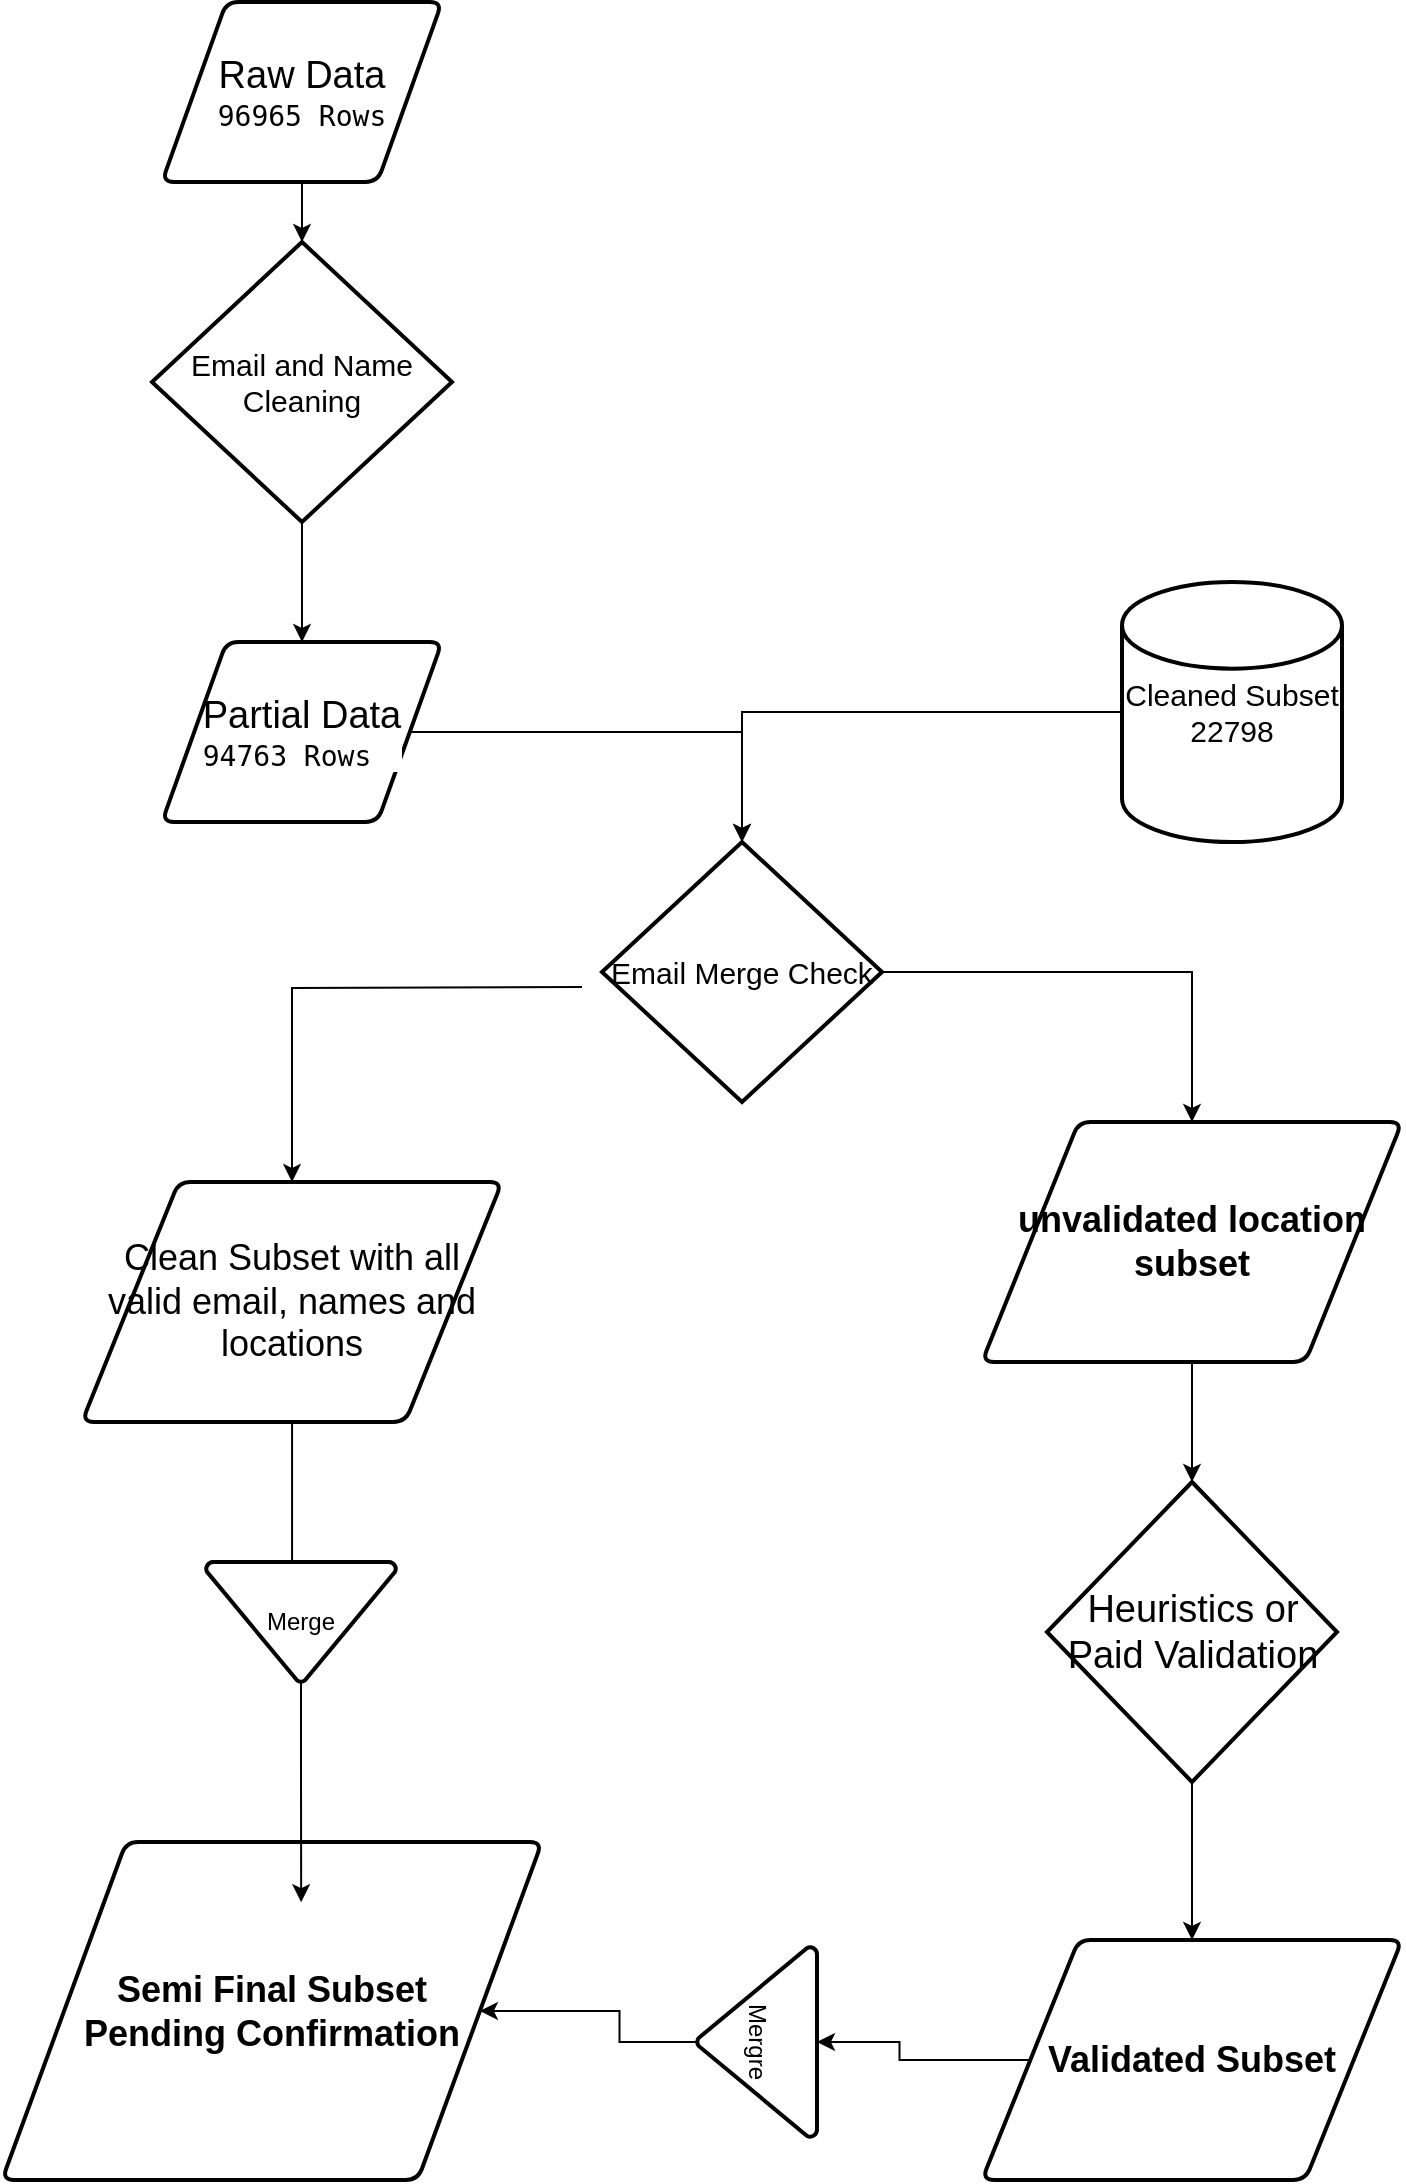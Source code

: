 <mxfile version="14.1.8" type="github">
  <diagram id="C5RBs43oDa-KdzZeNtuy" name="Page-1">
    <mxGraphModel dx="1240" dy="660" grid="1" gridSize="10" guides="1" tooltips="1" connect="1" arrows="1" fold="1" page="1" pageScale="1" pageWidth="827" pageHeight="1169" math="0" shadow="0">
      <root>
        <mxCell id="WIyWlLk6GJQsqaUBKTNV-0" />
        <mxCell id="WIyWlLk6GJQsqaUBKTNV-1" parent="WIyWlLk6GJQsqaUBKTNV-0" />
        <mxCell id="67E4_Yy3GTtAcWlrFMge-3" value="" style="edgeStyle=orthogonalEdgeStyle;rounded=0;orthogonalLoop=1;jettySize=auto;html=1;" edge="1" parent="WIyWlLk6GJQsqaUBKTNV-1" source="67E4_Yy3GTtAcWlrFMge-0" target="67E4_Yy3GTtAcWlrFMge-1">
          <mxGeometry relative="1" as="geometry" />
        </mxCell>
        <mxCell id="67E4_Yy3GTtAcWlrFMge-0" value="&lt;font style=&quot;font-size: 19px&quot;&gt;Raw Data&lt;/font&gt;&lt;br&gt;&lt;pre style=&quot;margin-top: 0px ; margin-bottom: 0px ; padding: 0px ; font-size: 14px ; border-radius: 0px ; line-height: inherit ; word-break: break-all ; overflow-wrap: break-word ; background-color: rgb(255 , 255 , 255) ; border: 0px ; vertical-align: baseline ; text-align: left&quot;&gt;96965 Rows&lt;/pre&gt;" style="shape=parallelogram;html=1;strokeWidth=2;perimeter=parallelogramPerimeter;whiteSpace=wrap;rounded=1;arcSize=12;size=0.23;" vertex="1" parent="WIyWlLk6GJQsqaUBKTNV-1">
          <mxGeometry x="110" y="80" width="140" height="90" as="geometry" />
        </mxCell>
        <mxCell id="67E4_Yy3GTtAcWlrFMge-6" value="" style="edgeStyle=orthogonalEdgeStyle;rounded=0;orthogonalLoop=1;jettySize=auto;html=1;" edge="1" parent="WIyWlLk6GJQsqaUBKTNV-1" source="67E4_Yy3GTtAcWlrFMge-1" target="67E4_Yy3GTtAcWlrFMge-5">
          <mxGeometry relative="1" as="geometry" />
        </mxCell>
        <mxCell id="67E4_Yy3GTtAcWlrFMge-1" value="&lt;font style=&quot;font-size: 15px&quot;&gt;Email and Name&lt;br&gt;Cleaning&lt;/font&gt;" style="strokeWidth=2;html=1;shape=mxgraph.flowchart.decision;whiteSpace=wrap;" vertex="1" parent="WIyWlLk6GJQsqaUBKTNV-1">
          <mxGeometry x="105" y="200" width="150" height="140" as="geometry" />
        </mxCell>
        <mxCell id="67E4_Yy3GTtAcWlrFMge-18" style="edgeStyle=orthogonalEdgeStyle;rounded=0;orthogonalLoop=1;jettySize=auto;html=1;" edge="1" parent="WIyWlLk6GJQsqaUBKTNV-1" source="67E4_Yy3GTtAcWlrFMge-5" target="67E4_Yy3GTtAcWlrFMge-15">
          <mxGeometry relative="1" as="geometry" />
        </mxCell>
        <mxCell id="67E4_Yy3GTtAcWlrFMge-5" value="&lt;font style=&quot;font-size: 19px&quot;&gt;Partial Data&lt;/font&gt;&lt;br&gt;&lt;pre style=&quot;margin-top: 0px ; margin-bottom: 0px ; padding: 0px ; font-size: 14px ; border-radius: 0px ; line-height: inherit ; word-break: break-all ; overflow-wrap: break-word ; background-color: rgb(255 , 255 , 255) ; border: 0px ; vertical-align: baseline ; text-align: left&quot;&gt;94763 Rows&lt;/pre&gt;" style="shape=parallelogram;html=1;strokeWidth=2;perimeter=parallelogramPerimeter;whiteSpace=wrap;rounded=1;arcSize=12;size=0.23;" vertex="1" parent="WIyWlLk6GJQsqaUBKTNV-1">
          <mxGeometry x="110" y="400" width="140" height="90" as="geometry" />
        </mxCell>
        <mxCell id="67E4_Yy3GTtAcWlrFMge-16" style="edgeStyle=orthogonalEdgeStyle;rounded=0;orthogonalLoop=1;jettySize=auto;html=1;entryX=0.5;entryY=0;entryDx=0;entryDy=0;entryPerimeter=0;" edge="1" parent="WIyWlLk6GJQsqaUBKTNV-1" source="67E4_Yy3GTtAcWlrFMge-7" target="67E4_Yy3GTtAcWlrFMge-15">
          <mxGeometry relative="1" as="geometry" />
        </mxCell>
        <mxCell id="67E4_Yy3GTtAcWlrFMge-7" value="&lt;font style=&quot;font-size: 15px&quot;&gt;Cleaned Subset&lt;br&gt;22798&lt;/font&gt;" style="strokeWidth=2;html=1;shape=mxgraph.flowchart.database;whiteSpace=wrap;" vertex="1" parent="WIyWlLk6GJQsqaUBKTNV-1">
          <mxGeometry x="590" y="370" width="110" height="130" as="geometry" />
        </mxCell>
        <mxCell id="67E4_Yy3GTtAcWlrFMge-14" style="edgeStyle=orthogonalEdgeStyle;rounded=0;orthogonalLoop=1;jettySize=auto;html=1;entryX=0.5;entryY=0;entryDx=0;entryDy=0;" edge="1" parent="WIyWlLk6GJQsqaUBKTNV-1" target="67E4_Yy3GTtAcWlrFMge-11">
          <mxGeometry relative="1" as="geometry">
            <mxPoint x="320" y="572.471" as="sourcePoint" />
          </mxGeometry>
        </mxCell>
        <mxCell id="67E4_Yy3GTtAcWlrFMge-34" style="edgeStyle=orthogonalEdgeStyle;rounded=0;orthogonalLoop=1;jettySize=auto;html=1;entryX=0.453;entryY=0.333;entryDx=0;entryDy=0;entryPerimeter=0;" edge="1" parent="WIyWlLk6GJQsqaUBKTNV-1" source="67E4_Yy3GTtAcWlrFMge-11" target="67E4_Yy3GTtAcWlrFMge-32">
          <mxGeometry relative="1" as="geometry" />
        </mxCell>
        <mxCell id="67E4_Yy3GTtAcWlrFMge-11" value="&lt;font style=&quot;font-size: 18px&quot;&gt;Clean Subset with all valid email, names and locations&lt;/font&gt;" style="shape=parallelogram;html=1;strokeWidth=2;perimeter=parallelogramPerimeter;whiteSpace=wrap;rounded=1;arcSize=12;size=0.23;" vertex="1" parent="WIyWlLk6GJQsqaUBKTNV-1">
          <mxGeometry x="70" y="670" width="210" height="120" as="geometry" />
        </mxCell>
        <mxCell id="67E4_Yy3GTtAcWlrFMge-20" style="edgeStyle=orthogonalEdgeStyle;rounded=0;orthogonalLoop=1;jettySize=auto;html=1;" edge="1" parent="WIyWlLk6GJQsqaUBKTNV-1" source="67E4_Yy3GTtAcWlrFMge-15" target="67E4_Yy3GTtAcWlrFMge-19">
          <mxGeometry relative="1" as="geometry" />
        </mxCell>
        <mxCell id="67E4_Yy3GTtAcWlrFMge-15" value="&lt;font style=&quot;font-size: 15px&quot;&gt;Email Merge Check&lt;/font&gt;" style="strokeWidth=2;html=1;shape=mxgraph.flowchart.decision;whiteSpace=wrap;" vertex="1" parent="WIyWlLk6GJQsqaUBKTNV-1">
          <mxGeometry x="330" y="500" width="140" height="130" as="geometry" />
        </mxCell>
        <mxCell id="67E4_Yy3GTtAcWlrFMge-22" value="" style="edgeStyle=orthogonalEdgeStyle;rounded=0;orthogonalLoop=1;jettySize=auto;html=1;" edge="1" parent="WIyWlLk6GJQsqaUBKTNV-1" source="67E4_Yy3GTtAcWlrFMge-19" target="67E4_Yy3GTtAcWlrFMge-21">
          <mxGeometry relative="1" as="geometry" />
        </mxCell>
        <mxCell id="67E4_Yy3GTtAcWlrFMge-19" value="&lt;font style=&quot;font-size: 18px&quot;&gt;&lt;b&gt;unvalidated location subset&lt;/b&gt;&lt;/font&gt;" style="shape=parallelogram;html=1;strokeWidth=2;perimeter=parallelogramPerimeter;whiteSpace=wrap;rounded=1;arcSize=12;size=0.23;" vertex="1" parent="WIyWlLk6GJQsqaUBKTNV-1">
          <mxGeometry x="520" y="640" width="210" height="120" as="geometry" />
        </mxCell>
        <mxCell id="67E4_Yy3GTtAcWlrFMge-30" style="edgeStyle=orthogonalEdgeStyle;rounded=0;orthogonalLoop=1;jettySize=auto;html=1;" edge="1" parent="WIyWlLk6GJQsqaUBKTNV-1" source="67E4_Yy3GTtAcWlrFMge-21" target="67E4_Yy3GTtAcWlrFMge-23">
          <mxGeometry relative="1" as="geometry" />
        </mxCell>
        <mxCell id="67E4_Yy3GTtAcWlrFMge-21" value="&lt;font style=&quot;font-size: 19px&quot;&gt;Heuristics or Paid Validation&lt;/font&gt;" style="strokeWidth=2;html=1;shape=mxgraph.flowchart.decision;whiteSpace=wrap;" vertex="1" parent="WIyWlLk6GJQsqaUBKTNV-1">
          <mxGeometry x="552.5" y="820" width="145" height="150" as="geometry" />
        </mxCell>
        <mxCell id="67E4_Yy3GTtAcWlrFMge-29" style="edgeStyle=orthogonalEdgeStyle;rounded=0;orthogonalLoop=1;jettySize=auto;html=1;" edge="1" parent="WIyWlLk6GJQsqaUBKTNV-1" source="67E4_Yy3GTtAcWlrFMge-23" target="67E4_Yy3GTtAcWlrFMge-26">
          <mxGeometry relative="1" as="geometry" />
        </mxCell>
        <mxCell id="67E4_Yy3GTtAcWlrFMge-23" value="&lt;font style=&quot;font-size: 18px&quot;&gt;&lt;b&gt;Validated Subset&lt;/b&gt;&lt;/font&gt;" style="shape=parallelogram;html=1;strokeWidth=2;perimeter=parallelogramPerimeter;whiteSpace=wrap;rounded=1;arcSize=12;size=0.23;" vertex="1" parent="WIyWlLk6GJQsqaUBKTNV-1">
          <mxGeometry x="520" y="1049" width="210" height="120" as="geometry" />
        </mxCell>
        <mxCell id="67E4_Yy3GTtAcWlrFMge-25" value="&lt;font style=&quot;font-size: 18px&quot;&gt;&lt;b&gt;Semi Final Subset&lt;br&gt;Pending Confirmation&lt;br&gt;&lt;/b&gt;&lt;/font&gt;" style="shape=parallelogram;html=1;strokeWidth=2;perimeter=parallelogramPerimeter;whiteSpace=wrap;rounded=1;arcSize=12;size=0.23;" vertex="1" parent="WIyWlLk6GJQsqaUBKTNV-1">
          <mxGeometry x="30" y="1000" width="270" height="169" as="geometry" />
        </mxCell>
        <mxCell id="67E4_Yy3GTtAcWlrFMge-28" style="edgeStyle=orthogonalEdgeStyle;rounded=0;orthogonalLoop=1;jettySize=auto;html=1;" edge="1" parent="WIyWlLk6GJQsqaUBKTNV-1" source="67E4_Yy3GTtAcWlrFMge-26" target="67E4_Yy3GTtAcWlrFMge-25">
          <mxGeometry relative="1" as="geometry" />
        </mxCell>
        <mxCell id="67E4_Yy3GTtAcWlrFMge-26" value="Mergre" style="strokeWidth=2;html=1;shape=mxgraph.flowchart.merge_or_storage;whiteSpace=wrap;rotation=90;" vertex="1" parent="WIyWlLk6GJQsqaUBKTNV-1">
          <mxGeometry x="360" y="1070" width="95" height="60" as="geometry" />
        </mxCell>
        <mxCell id="67E4_Yy3GTtAcWlrFMge-33" style="edgeStyle=orthogonalEdgeStyle;rounded=0;orthogonalLoop=1;jettySize=auto;html=1;entryX=0.554;entryY=0.178;entryDx=0;entryDy=0;entryPerimeter=0;" edge="1" parent="WIyWlLk6GJQsqaUBKTNV-1" source="67E4_Yy3GTtAcWlrFMge-32" target="67E4_Yy3GTtAcWlrFMge-25">
          <mxGeometry relative="1" as="geometry" />
        </mxCell>
        <mxCell id="67E4_Yy3GTtAcWlrFMge-32" value="Merge" style="strokeWidth=2;html=1;shape=mxgraph.flowchart.merge_or_storage;whiteSpace=wrap;" vertex="1" parent="WIyWlLk6GJQsqaUBKTNV-1">
          <mxGeometry x="132" y="860" width="95" height="60" as="geometry" />
        </mxCell>
      </root>
    </mxGraphModel>
  </diagram>
</mxfile>
